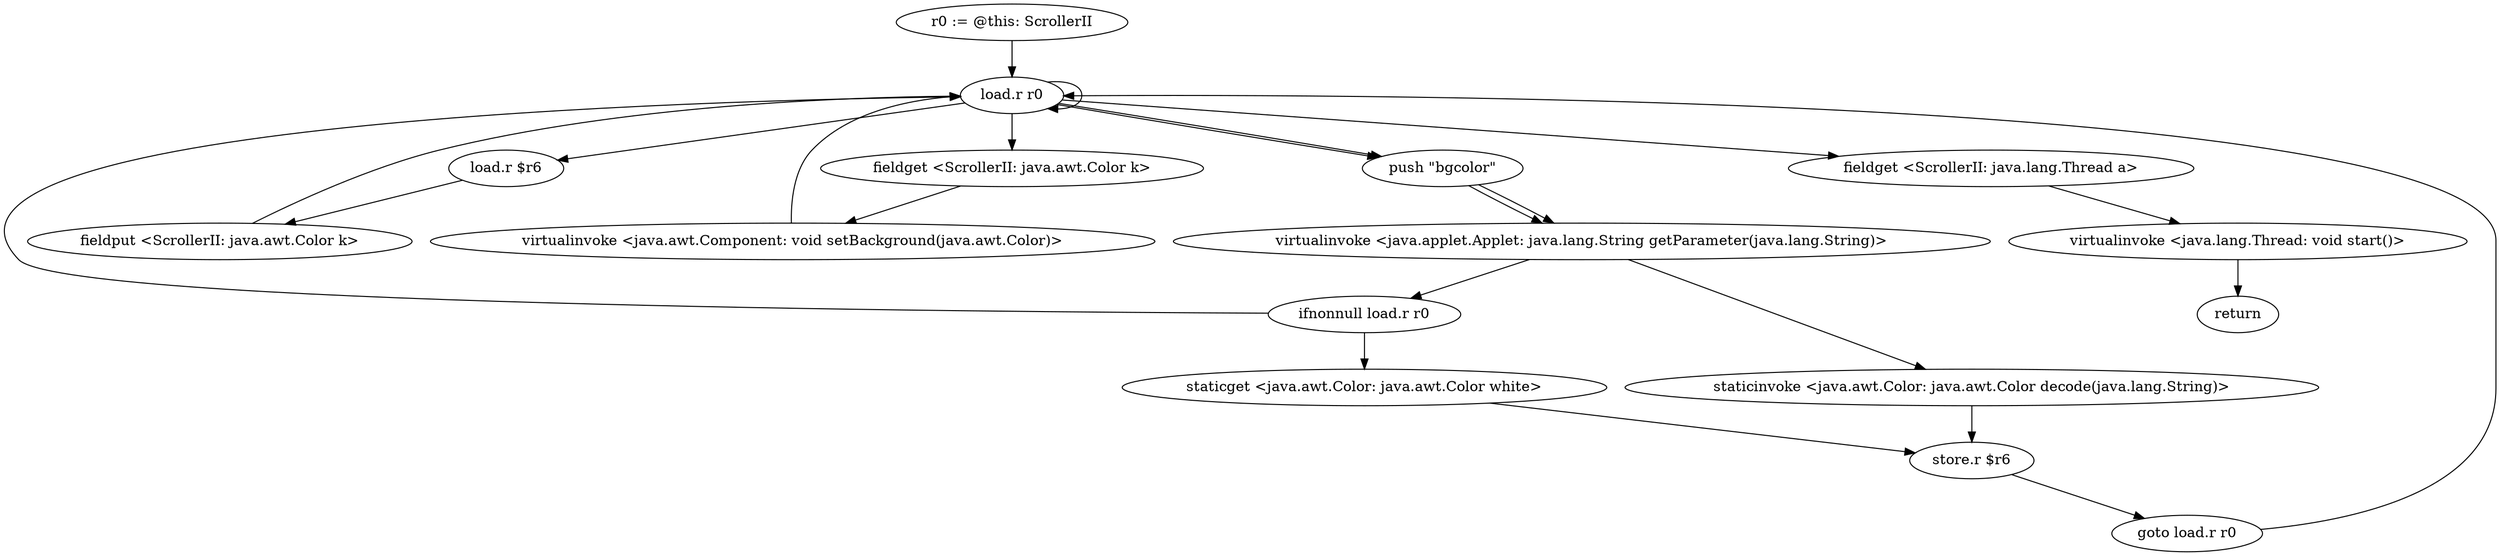 digraph "" {
    "r0 := @this: ScrollerII"
    "load.r r0"
    "r0 := @this: ScrollerII"->"load.r r0";
    "push \"bgcolor\""
    "load.r r0"->"push \"bgcolor\"";
    "virtualinvoke <java.applet.Applet: java.lang.String getParameter(java.lang.String)>"
    "push \"bgcolor\""->"virtualinvoke <java.applet.Applet: java.lang.String getParameter(java.lang.String)>";
    "ifnonnull load.r r0"
    "virtualinvoke <java.applet.Applet: java.lang.String getParameter(java.lang.String)>"->"ifnonnull load.r r0";
    "staticget <java.awt.Color: java.awt.Color white>"
    "ifnonnull load.r r0"->"staticget <java.awt.Color: java.awt.Color white>";
    "store.r $r6"
    "staticget <java.awt.Color: java.awt.Color white>"->"store.r $r6";
    "goto load.r r0"
    "store.r $r6"->"goto load.r r0";
    "goto load.r r0"->"load.r r0";
    "load.r $r6"
    "load.r r0"->"load.r $r6";
    "fieldput <ScrollerII: java.awt.Color k>"
    "load.r $r6"->"fieldput <ScrollerII: java.awt.Color k>";
    "fieldput <ScrollerII: java.awt.Color k>"->"load.r r0";
    "load.r r0"->"load.r r0";
    "fieldget <ScrollerII: java.awt.Color k>"
    "load.r r0"->"fieldget <ScrollerII: java.awt.Color k>";
    "virtualinvoke <java.awt.Component: void setBackground(java.awt.Color)>"
    "fieldget <ScrollerII: java.awt.Color k>"->"virtualinvoke <java.awt.Component: void setBackground(java.awt.Color)>";
    "virtualinvoke <java.awt.Component: void setBackground(java.awt.Color)>"->"load.r r0";
    "fieldget <ScrollerII: java.lang.Thread a>"
    "load.r r0"->"fieldget <ScrollerII: java.lang.Thread a>";
    "virtualinvoke <java.lang.Thread: void start()>"
    "fieldget <ScrollerII: java.lang.Thread a>"->"virtualinvoke <java.lang.Thread: void start()>";
    "return"
    "virtualinvoke <java.lang.Thread: void start()>"->"return";
    "ifnonnull load.r r0"->"load.r r0";
    "load.r r0"->"push \"bgcolor\"";
    "push \"bgcolor\""->"virtualinvoke <java.applet.Applet: java.lang.String getParameter(java.lang.String)>";
    "staticinvoke <java.awt.Color: java.awt.Color decode(java.lang.String)>"
    "virtualinvoke <java.applet.Applet: java.lang.String getParameter(java.lang.String)>"->"staticinvoke <java.awt.Color: java.awt.Color decode(java.lang.String)>";
    "staticinvoke <java.awt.Color: java.awt.Color decode(java.lang.String)>"->"store.r $r6";
}
